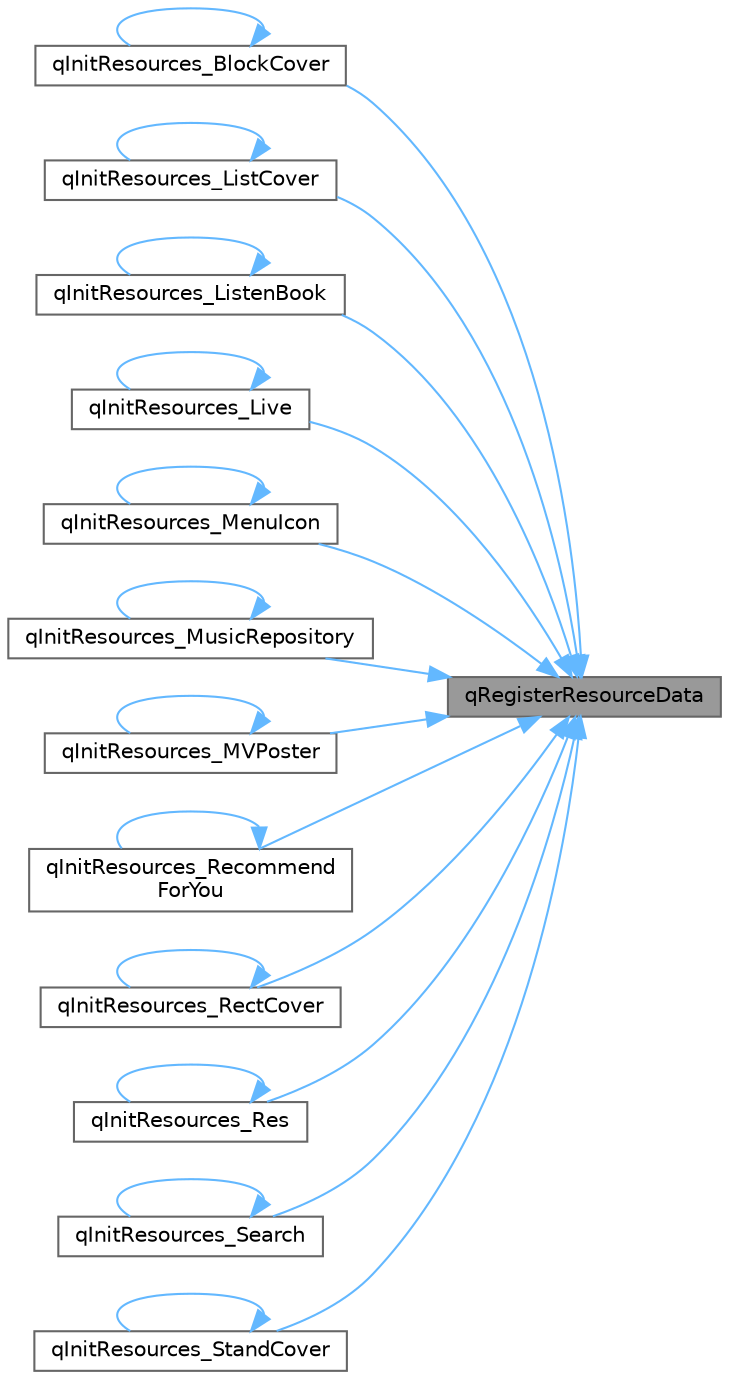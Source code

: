 digraph "qRegisterResourceData"
{
 // LATEX_PDF_SIZE
  bgcolor="transparent";
  edge [fontname=Helvetica,fontsize=10,labelfontname=Helvetica,labelfontsize=10];
  node [fontname=Helvetica,fontsize=10,shape=box,height=0.2,width=0.4];
  rankdir="RL";
  Node1 [id="Node000001",label="qRegisterResourceData",height=0.2,width=0.4,color="gray40", fillcolor="grey60", style="filled", fontcolor="black",tooltip=" "];
  Node1 -> Node2 [id="edge1_Node000001_Node000002",dir="back",color="steelblue1",style="solid",tooltip=" "];
  Node2 [id="Node000002",label="qInitResources_BlockCover",height=0.2,width=0.4,color="grey40", fillcolor="white", style="filled",URL="$qrc___block_cover_8cpp.html#ad265daf21cd259883ba28542337b3955",tooltip=" "];
  Node2 -> Node2 [id="edge2_Node000002_Node000002",dir="back",color="steelblue1",style="solid",tooltip=" "];
  Node1 -> Node3 [id="edge3_Node000001_Node000003",dir="back",color="steelblue1",style="solid",tooltip=" "];
  Node3 [id="Node000003",label="qInitResources_ListCover",height=0.2,width=0.4,color="grey40", fillcolor="white", style="filled",URL="$qrc___list_cover_8cpp.html#aa3f926ea6e5a061d5a81136ceeed34e5",tooltip=" "];
  Node3 -> Node3 [id="edge4_Node000003_Node000003",dir="back",color="steelblue1",style="solid",tooltip=" "];
  Node1 -> Node4 [id="edge5_Node000001_Node000004",dir="back",color="steelblue1",style="solid",tooltip=" "];
  Node4 [id="Node000004",label="qInitResources_ListenBook",height=0.2,width=0.4,color="grey40", fillcolor="white", style="filled",URL="$qrc___listen_book_8cpp.html#a53497936e260c4ea556c241555f2b44a",tooltip=" "];
  Node4 -> Node4 [id="edge6_Node000004_Node000004",dir="back",color="steelblue1",style="solid",tooltip=" "];
  Node1 -> Node5 [id="edge7_Node000001_Node000005",dir="back",color="steelblue1",style="solid",tooltip=" "];
  Node5 [id="Node000005",label="qInitResources_Live",height=0.2,width=0.4,color="grey40", fillcolor="white", style="filled",URL="$qrc___live_8cpp.html#a558bd638fabe971db7409d99e980ebee",tooltip=" "];
  Node5 -> Node5 [id="edge8_Node000005_Node000005",dir="back",color="steelblue1",style="solid",tooltip=" "];
  Node1 -> Node6 [id="edge9_Node000001_Node000006",dir="back",color="steelblue1",style="solid",tooltip=" "];
  Node6 [id="Node000006",label="qInitResources_MenuIcon",height=0.2,width=0.4,color="grey40", fillcolor="white", style="filled",URL="$qrc___menu_icon_8cpp.html#a5973de6aad0dff59776e3bd34ac3a619",tooltip=" "];
  Node6 -> Node6 [id="edge10_Node000006_Node000006",dir="back",color="steelblue1",style="solid",tooltip=" "];
  Node1 -> Node7 [id="edge11_Node000001_Node000007",dir="back",color="steelblue1",style="solid",tooltip=" "];
  Node7 [id="Node000007",label="qInitResources_MusicRepository",height=0.2,width=0.4,color="grey40", fillcolor="white", style="filled",URL="$qrc___music_repository_8cpp.html#ae33999dd76405b5e4c04bd7858adc18a",tooltip=" "];
  Node7 -> Node7 [id="edge12_Node000007_Node000007",dir="back",color="steelblue1",style="solid",tooltip=" "];
  Node1 -> Node8 [id="edge13_Node000001_Node000008",dir="back",color="steelblue1",style="solid",tooltip=" "];
  Node8 [id="Node000008",label="qInitResources_MVPoster",height=0.2,width=0.4,color="grey40", fillcolor="white", style="filled",URL="$qrc___m_v_poster_8cpp.html#a58a8610b0174a0f0aaf7f485d64cd4e7",tooltip=" "];
  Node8 -> Node8 [id="edge14_Node000008_Node000008",dir="back",color="steelblue1",style="solid",tooltip=" "];
  Node1 -> Node9 [id="edge15_Node000001_Node000009",dir="back",color="steelblue1",style="solid",tooltip=" "];
  Node9 [id="Node000009",label="qInitResources_Recommend\lForYou",height=0.2,width=0.4,color="grey40", fillcolor="white", style="filled",URL="$qrc___recommend_for_you_8cpp.html#a6132cba156a4bbeba9c5d5f1bc196ee8",tooltip=" "];
  Node9 -> Node9 [id="edge16_Node000009_Node000009",dir="back",color="steelblue1",style="solid",tooltip=" "];
  Node1 -> Node10 [id="edge17_Node000001_Node000010",dir="back",color="steelblue1",style="solid",tooltip=" "];
  Node10 [id="Node000010",label="qInitResources_RectCover",height=0.2,width=0.4,color="grey40", fillcolor="white", style="filled",URL="$qrc___rect_cover_8cpp.html#a158e73154a7d5529247df6b1f4ee00da",tooltip=" "];
  Node10 -> Node10 [id="edge18_Node000010_Node000010",dir="back",color="steelblue1",style="solid",tooltip=" "];
  Node1 -> Node11 [id="edge19_Node000001_Node000011",dir="back",color="steelblue1",style="solid",tooltip=" "];
  Node11 [id="Node000011",label="qInitResources_Res",height=0.2,width=0.4,color="grey40", fillcolor="white", style="filled",URL="$qrc___res_8cpp.html#a0d6f90de65a6604f410c8d8d0f3d1811",tooltip=" "];
  Node11 -> Node11 [id="edge20_Node000011_Node000011",dir="back",color="steelblue1",style="solid",tooltip=" "];
  Node1 -> Node12 [id="edge21_Node000001_Node000012",dir="back",color="steelblue1",style="solid",tooltip=" "];
  Node12 [id="Node000012",label="qInitResources_Search",height=0.2,width=0.4,color="grey40", fillcolor="white", style="filled",URL="$qrc___search_8cpp.html#ad9e02487ac7b2f2e47188b77721ac308",tooltip=" "];
  Node12 -> Node12 [id="edge22_Node000012_Node000012",dir="back",color="steelblue1",style="solid",tooltip=" "];
  Node1 -> Node13 [id="edge23_Node000001_Node000013",dir="back",color="steelblue1",style="solid",tooltip=" "];
  Node13 [id="Node000013",label="qInitResources_StandCover",height=0.2,width=0.4,color="grey40", fillcolor="white", style="filled",URL="$qrc___stand_cover_8cpp.html#ae9f328736e4ac9d26fa6914dfead4960",tooltip=" "];
  Node13 -> Node13 [id="edge24_Node000013_Node000013",dir="back",color="steelblue1",style="solid",tooltip=" "];
}
